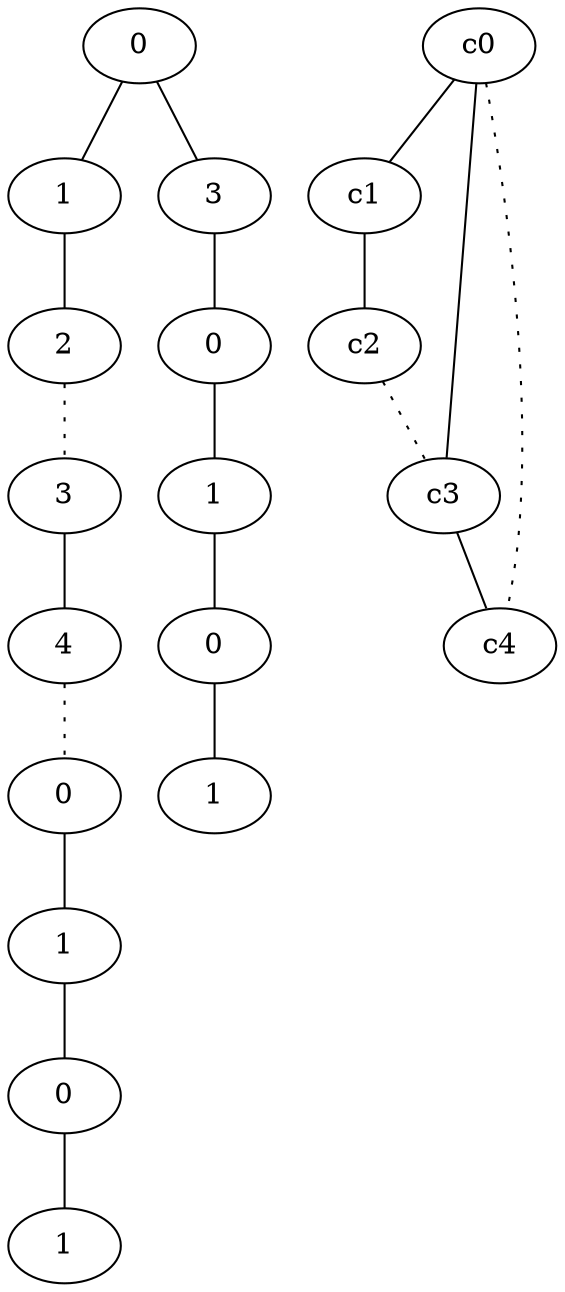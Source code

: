 graph {
a0[label=0];
a1[label=1];
a2[label=2];
a3[label=3];
a4[label=4];
a5[label=0];
a6[label=1];
a7[label=0];
a8[label=1];
a9[label=3];
a10[label=0];
a11[label=1];
a12[label=0];
a13[label=1];
a0 -- a1;
a0 -- a9;
a1 -- a2;
a2 -- a3 [style=dotted];
a3 -- a4;
a4 -- a5 [style=dotted];
a5 -- a6;
a6 -- a7;
a7 -- a8;
a9 -- a10;
a10 -- a11;
a11 -- a12;
a12 -- a13;
c0 -- c1;
c0 -- c3;
c0 -- c4 [style=dotted];
c1 -- c2;
c2 -- c3 [style=dotted];
c3 -- c4;
}
